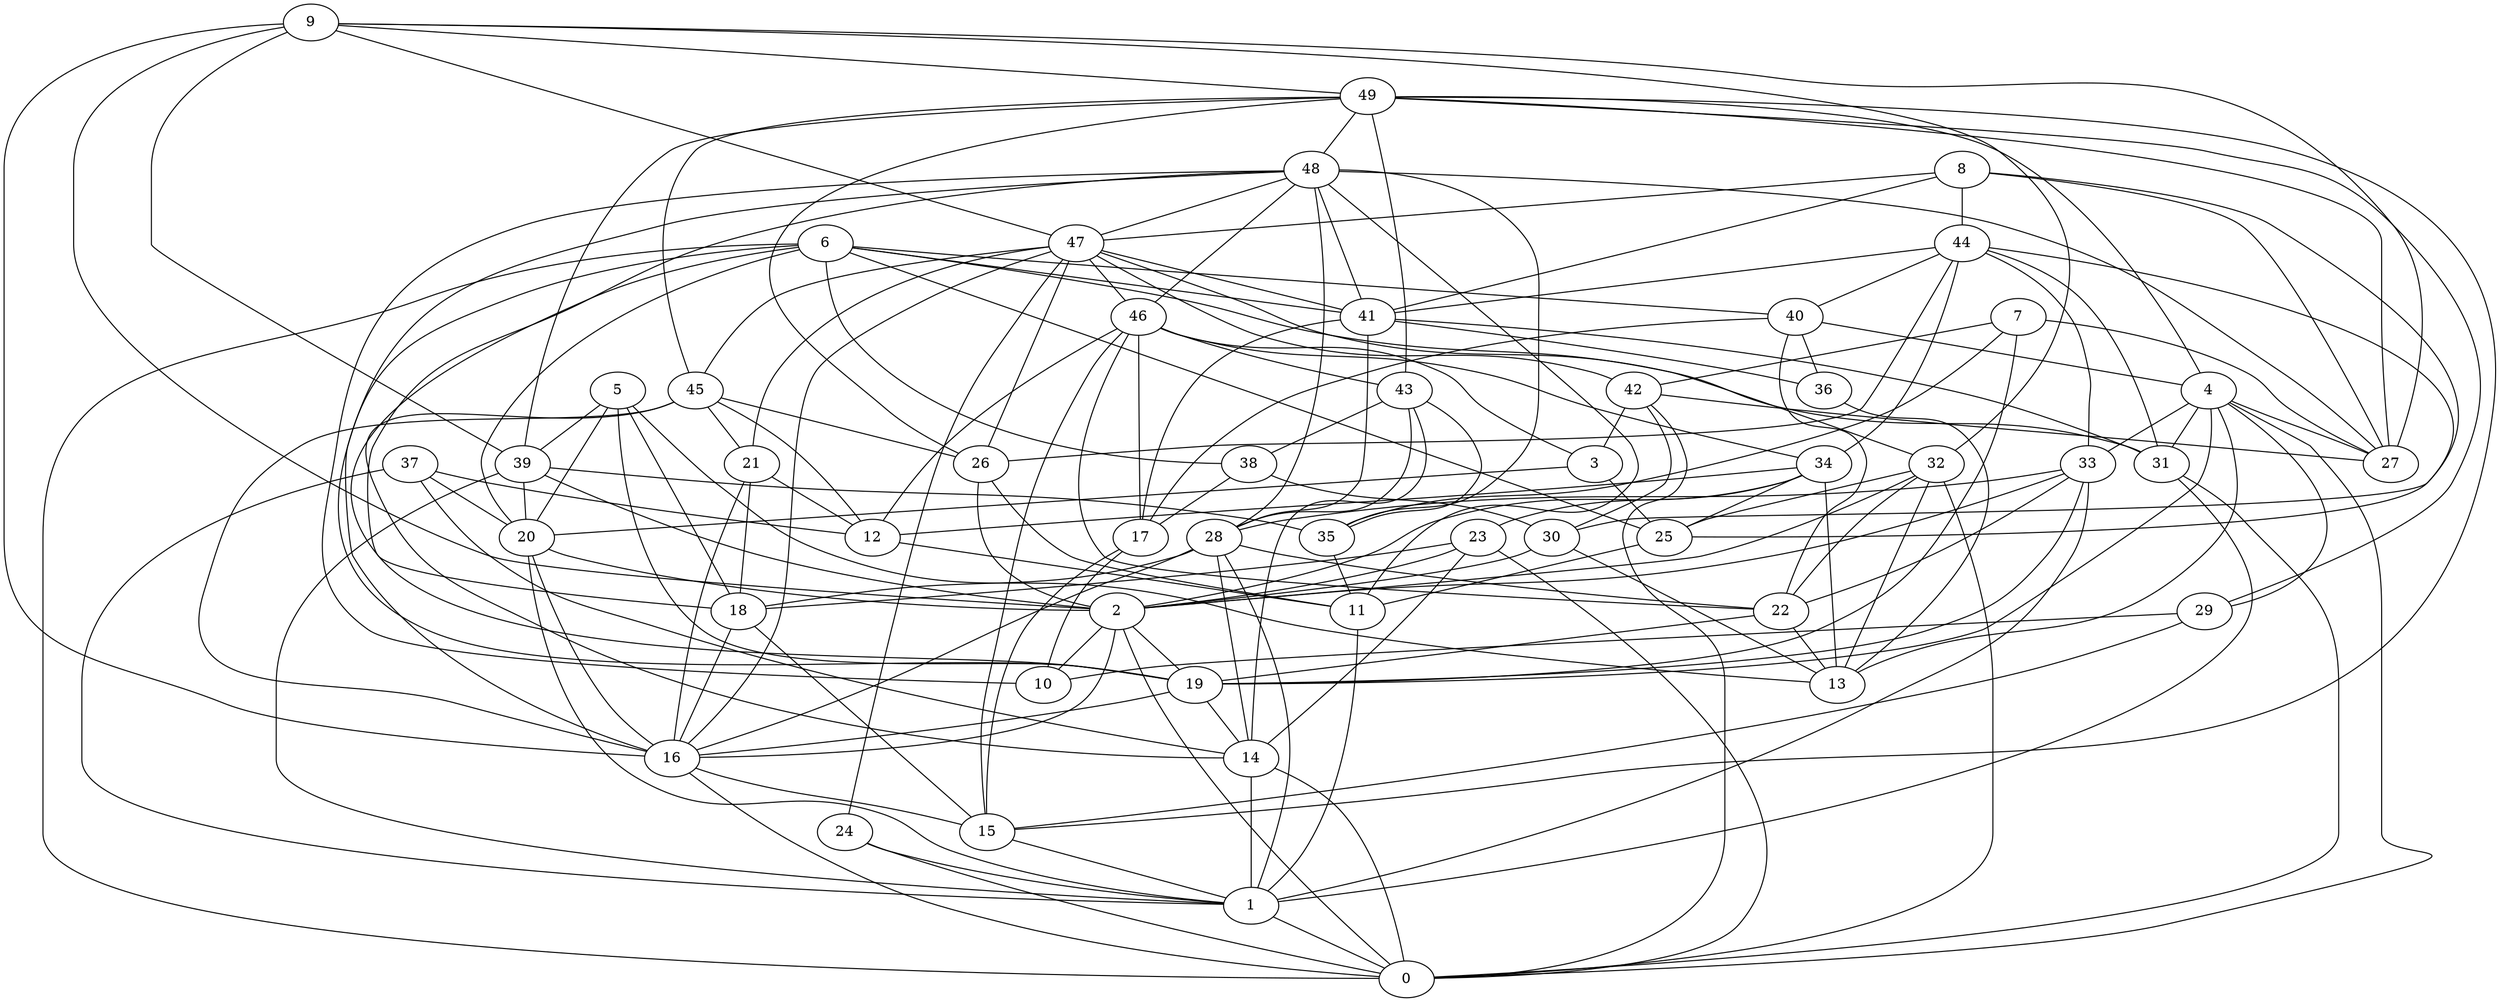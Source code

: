 digraph GG_graph {

subgraph G_graph {
edge [color = black]
"18" -> "15" [dir = none]
"37" -> "1" [dir = none]
"37" -> "14" [dir = none]
"37" -> "12" [dir = none]
"34" -> "23" [dir = none]
"34" -> "13" [dir = none]
"14" -> "0" [dir = none]
"8" -> "41" [dir = none]
"8" -> "27" [dir = none]
"8" -> "30" [dir = none]
"49" -> "29" [dir = none]
"49" -> "48" [dir = none]
"49" -> "4" [dir = none]
"49" -> "26" [dir = none]
"42" -> "0" [dir = none]
"42" -> "27" [dir = none]
"42" -> "3" [dir = none]
"20" -> "2" [dir = none]
"20" -> "16" [dir = none]
"21" -> "18" [dir = none]
"23" -> "14" [dir = none]
"23" -> "2" [dir = none]
"43" -> "35" [dir = none]
"43" -> "14" [dir = none]
"43" -> "28" [dir = none]
"15" -> "1" [dir = none]
"29" -> "15" [dir = none]
"4" -> "33" [dir = none]
"4" -> "27" [dir = none]
"4" -> "13" [dir = none]
"4" -> "0" [dir = none]
"4" -> "19" [dir = none]
"41" -> "36" [dir = none]
"41" -> "17" [dir = none]
"41" -> "31" [dir = none]
"41" -> "28" [dir = none]
"28" -> "16" [dir = none]
"28" -> "18" [dir = none]
"28" -> "1" [dir = none]
"46" -> "22" [dir = none]
"46" -> "12" [dir = none]
"19" -> "14" [dir = none]
"19" -> "16" [dir = none]
"40" -> "4" [dir = none]
"40" -> "17" [dir = none]
"17" -> "15" [dir = none]
"9" -> "32" [dir = none]
"9" -> "2" [dir = none]
"9" -> "27" [dir = none]
"9" -> "16" [dir = none]
"9" -> "39" [dir = none]
"5" -> "39" [dir = none]
"5" -> "18" [dir = none]
"5" -> "19" [dir = none]
"44" -> "40" [dir = none]
"44" -> "31" [dir = none]
"12" -> "11" [dir = none]
"33" -> "28" [dir = none]
"33" -> "22" [dir = none]
"1" -> "0" [dir = none]
"36" -> "13" [dir = none]
"38" -> "30" [dir = none]
"45" -> "16" [dir = none]
"45" -> "14" [dir = none]
"3" -> "20" [dir = none]
"6" -> "25" [dir = none]
"6" -> "38" [dir = none]
"6" -> "0" [dir = none]
"6" -> "20" [dir = none]
"6" -> "41" [dir = none]
"30" -> "2" [dir = none]
"26" -> "2" [dir = none]
"32" -> "0" [dir = none]
"32" -> "2" [dir = none]
"32" -> "13" [dir = none]
"2" -> "10" [dir = none]
"2" -> "0" [dir = none]
"25" -> "11" [dir = none]
"24" -> "1" [dir = none]
"24" -> "0" [dir = none]
"31" -> "0" [dir = none]
"47" -> "41" [dir = none]
"47" -> "16" [dir = none]
"47" -> "26" [dir = none]
"47" -> "45" [dir = none]
"47" -> "21" [dir = none]
"16" -> "0" [dir = none]
"7" -> "35" [dir = none]
"7" -> "27" [dir = none]
"11" -> "1" [dir = none]
"48" -> "41" [dir = none]
"48" -> "46" [dir = none]
"48" -> "19" [dir = none]
"48" -> "35" [dir = none]
"48" -> "28" [dir = none]
"48" -> "18" [dir = none]
"48" -> "10" [dir = none]
"48" -> "11" [dir = none]
"5" -> "13" [dir = none]
"46" -> "17" [dir = none]
"33" -> "2" [dir = none]
"48" -> "47" [dir = none]
"22" -> "19" [dir = none]
"4" -> "31" [dir = none]
"16" -> "15" [dir = none]
"44" -> "41" [dir = none]
"20" -> "1" [dir = none]
"3" -> "25" [dir = none]
"47" -> "42" [dir = none]
"21" -> "16" [dir = none]
"47" -> "24" [dir = none]
"49" -> "27" [dir = none]
"39" -> "35" [dir = none]
"45" -> "21" [dir = none]
"26" -> "11" [dir = none]
"46" -> "43" [dir = none]
"9" -> "49" [dir = none]
"23" -> "0" [dir = none]
"23" -> "18" [dir = none]
"46" -> "3" [dir = none]
"39" -> "1" [dir = none]
"8" -> "44" [dir = none]
"2" -> "19" [dir = none]
"32" -> "22" [dir = none]
"45" -> "12" [dir = none]
"28" -> "14" [dir = none]
"46" -> "34" [dir = none]
"6" -> "19" [dir = none]
"4" -> "29" [dir = none]
"6" -> "40" [dir = none]
"6" -> "16" [dir = none]
"39" -> "20" [dir = none]
"32" -> "25" [dir = none]
"49" -> "43" [dir = none]
"47" -> "32" [dir = none]
"49" -> "45" [dir = none]
"14" -> "1" [dir = none]
"28" -> "22" [dir = none]
"6" -> "31" [dir = none]
"29" -> "10" [dir = none]
"33" -> "19" [dir = none]
"34" -> "25" [dir = none]
"34" -> "12" [dir = none]
"39" -> "2" [dir = none]
"42" -> "30" [dir = none]
"8" -> "47" [dir = none]
"45" -> "26" [dir = none]
"46" -> "15" [dir = none]
"49" -> "39" [dir = none]
"18" -> "16" [dir = none]
"44" -> "33" [dir = none]
"21" -> "12" [dir = none]
"44" -> "26" [dir = none]
"40" -> "22" [dir = none]
"31" -> "1" [dir = none]
"40" -> "36" [dir = none]
"44" -> "34" [dir = none]
"17" -> "10" [dir = none]
"44" -> "25" [dir = none]
"49" -> "15" [dir = none]
"43" -> "38" [dir = none]
"7" -> "42" [dir = none]
"30" -> "13" [dir = none]
"7" -> "19" [dir = none]
"9" -> "47" [dir = none]
"38" -> "17" [dir = none]
"47" -> "46" [dir = none]
"37" -> "20" [dir = none]
"5" -> "20" [dir = none]
"33" -> "1" [dir = none]
"35" -> "11" [dir = none]
"48" -> "27" [dir = none]
"22" -> "13" [dir = none]
"2" -> "16" [dir = none]
"34" -> "2" [dir = none]
}

}
